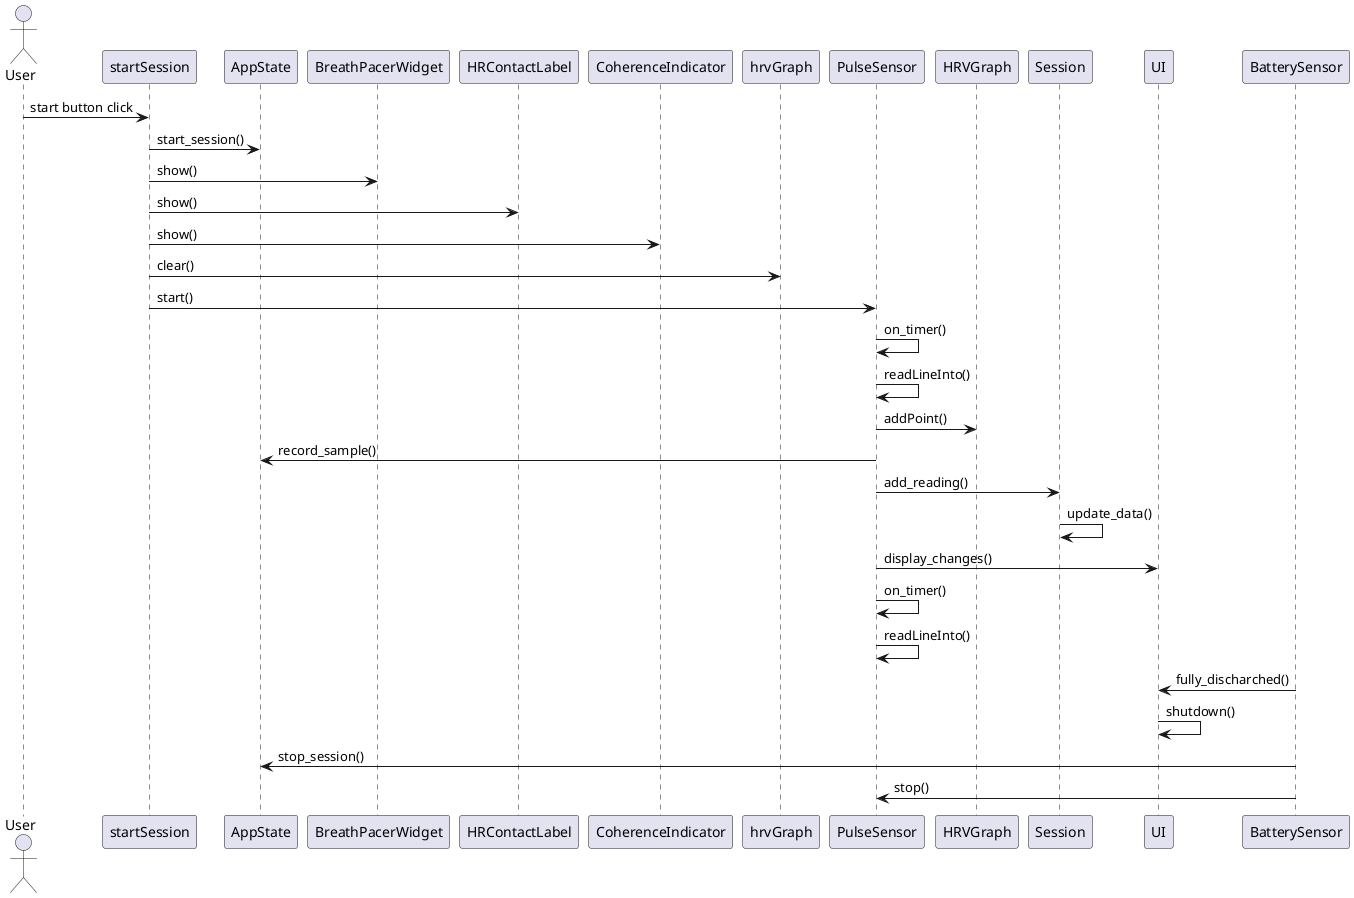 @startuml Normal Operation

Actor User

User -> startSession: start button click

startSession -> AppState: start_session()
startSession -> BreathPacerWidget: show()
startSession -> HRContactLabel: show()
startSession -> CoherenceIndicator: show()
startSession -> hrvGraph: clear()
startSession -> PulseSensor: start()

PulseSensor -> PulseSensor: on_timer()
PulseSensor -> PulseSensor: readLineInto()
PulseSensor -> HRVGraph: addPoint()
PulseSensor -> AppState: record_sample()
PulseSensor -> Session: add_reading()
Session -> Session: update_data()
PulseSensor -> UI: display_changes()

PulseSensor -> PulseSensor: on_timer()
PulseSensor -> PulseSensor: readLineInto()
BatterySensor -> UI: fully_discharched()
UI -> UI: shutdown()
BatterySensor -> AppState: stop_session()
BatterySensor -> PulseSensor: stop()


@enduml

